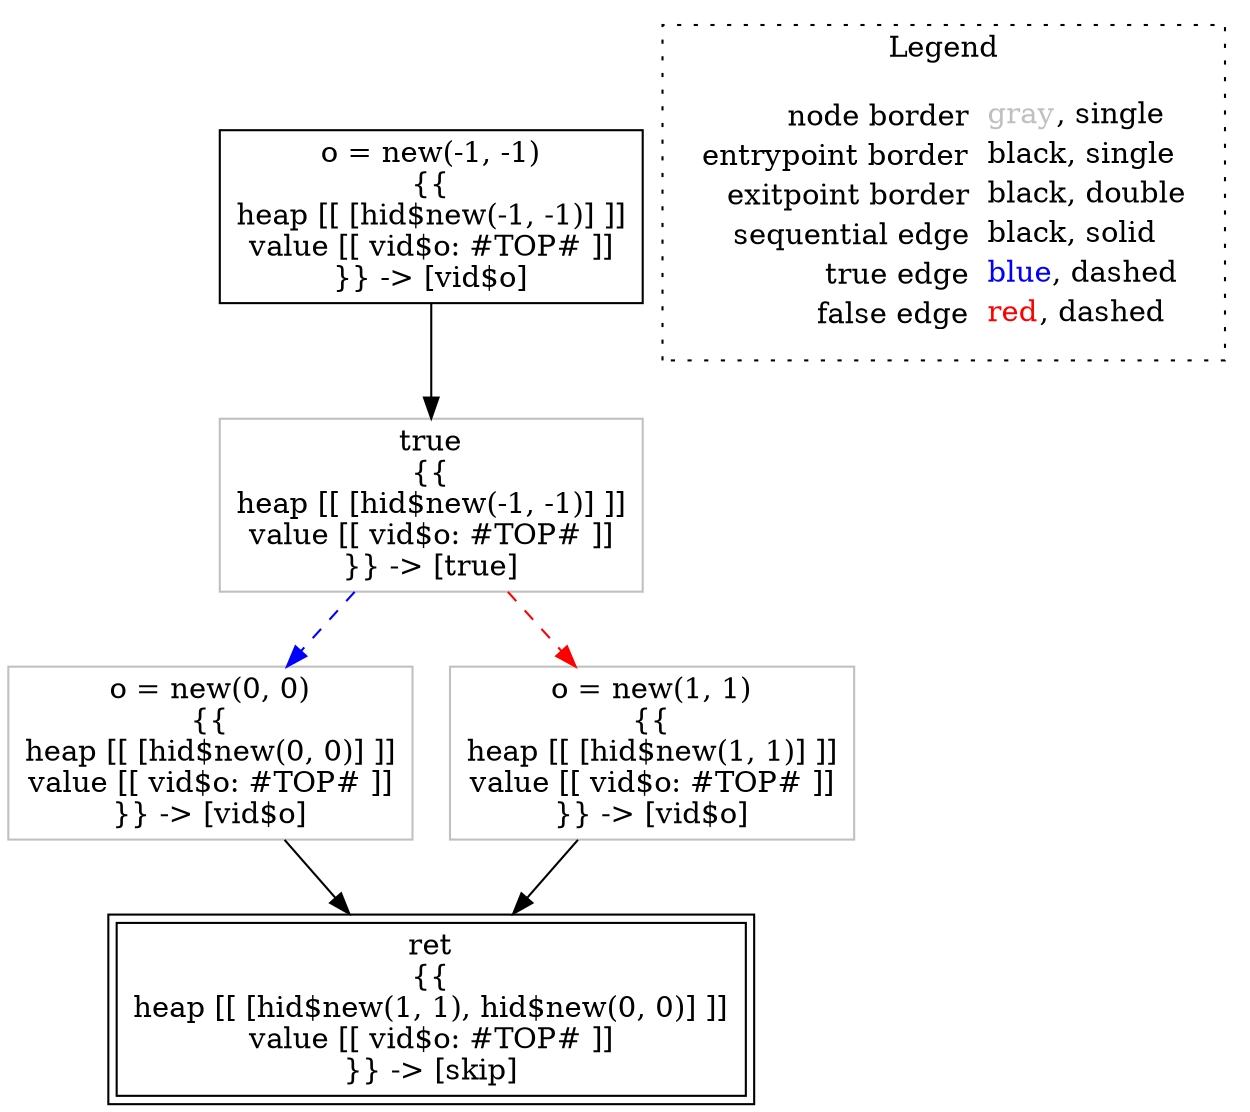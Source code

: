 digraph {
	"node0" [shape="rect",color="black",label=<o = new(-1, -1)<BR/>{{<BR/>heap [[ [hid$new(-1, -1)] ]]<BR/>value [[ vid$o: #TOP# ]]<BR/>}} -&gt; [vid$o]>];
	"node1" [shape="rect",color="gray",label=<o = new(0, 0)<BR/>{{<BR/>heap [[ [hid$new(0, 0)] ]]<BR/>value [[ vid$o: #TOP# ]]<BR/>}} -&gt; [vid$o]>];
	"node2" [shape="rect",color="gray",label=<true<BR/>{{<BR/>heap [[ [hid$new(-1, -1)] ]]<BR/>value [[ vid$o: #TOP# ]]<BR/>}} -&gt; [true]>];
	"node3" [shape="rect",color="black",peripheries="2",label=<ret<BR/>{{<BR/>heap [[ [hid$new(1, 1), hid$new(0, 0)] ]]<BR/>value [[ vid$o: #TOP# ]]<BR/>}} -&gt; [skip]>];
	"node4" [shape="rect",color="gray",label=<o = new(1, 1)<BR/>{{<BR/>heap [[ [hid$new(1, 1)] ]]<BR/>value [[ vid$o: #TOP# ]]<BR/>}} -&gt; [vid$o]>];
	"node1" -> "node3" [color="black"];
	"node0" -> "node2" [color="black"];
	"node2" -> "node1" [color="blue",style="dashed"];
	"node2" -> "node4" [color="red",style="dashed"];
	"node4" -> "node3" [color="black"];
subgraph cluster_legend {
	label="Legend";
	style=dotted;
	node [shape=plaintext];
	"legend" [label=<<table border="0" cellpadding="2" cellspacing="0" cellborder="0"><tr><td align="right">node border&nbsp;</td><td align="left"><font color="gray">gray</font>, single</td></tr><tr><td align="right">entrypoint border&nbsp;</td><td align="left"><font color="black">black</font>, single</td></tr><tr><td align="right">exitpoint border&nbsp;</td><td align="left"><font color="black">black</font>, double</td></tr><tr><td align="right">sequential edge&nbsp;</td><td align="left"><font color="black">black</font>, solid</td></tr><tr><td align="right">true edge&nbsp;</td><td align="left"><font color="blue">blue</font>, dashed</td></tr><tr><td align="right">false edge&nbsp;</td><td align="left"><font color="red">red</font>, dashed</td></tr></table>>];
}

}
